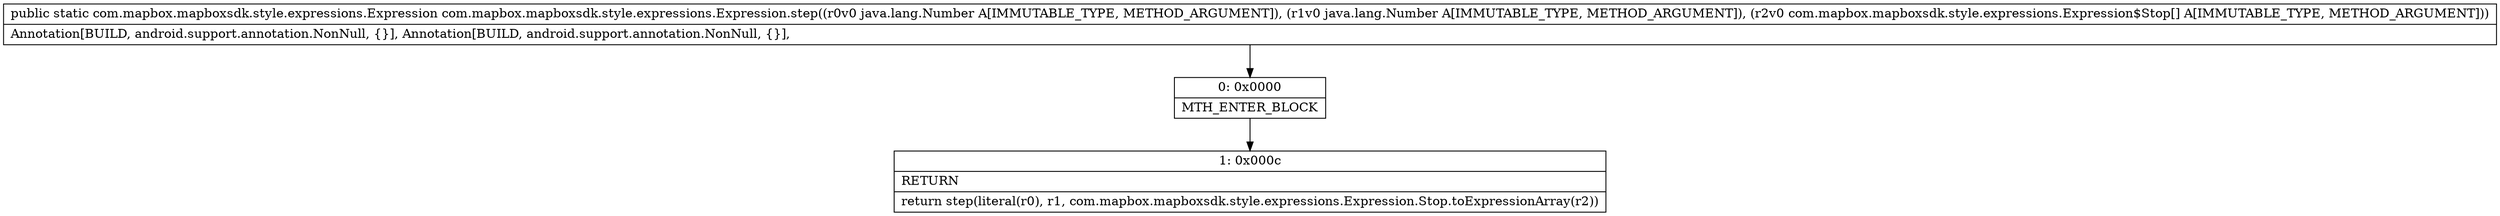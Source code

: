 digraph "CFG forcom.mapbox.mapboxsdk.style.expressions.Expression.step(Ljava\/lang\/Number;Ljava\/lang\/Number;[Lcom\/mapbox\/mapboxsdk\/style\/expressions\/Expression$Stop;)Lcom\/mapbox\/mapboxsdk\/style\/expressions\/Expression;" {
Node_0 [shape=record,label="{0\:\ 0x0000|MTH_ENTER_BLOCK\l}"];
Node_1 [shape=record,label="{1\:\ 0x000c|RETURN\l|return step(literal(r0), r1, com.mapbox.mapboxsdk.style.expressions.Expression.Stop.toExpressionArray(r2))\l}"];
MethodNode[shape=record,label="{public static com.mapbox.mapboxsdk.style.expressions.Expression com.mapbox.mapboxsdk.style.expressions.Expression.step((r0v0 java.lang.Number A[IMMUTABLE_TYPE, METHOD_ARGUMENT]), (r1v0 java.lang.Number A[IMMUTABLE_TYPE, METHOD_ARGUMENT]), (r2v0 com.mapbox.mapboxsdk.style.expressions.Expression$Stop[] A[IMMUTABLE_TYPE, METHOD_ARGUMENT]))  | Annotation[BUILD, android.support.annotation.NonNull, \{\}], Annotation[BUILD, android.support.annotation.NonNull, \{\}], \l}"];
MethodNode -> Node_0;
Node_0 -> Node_1;
}

